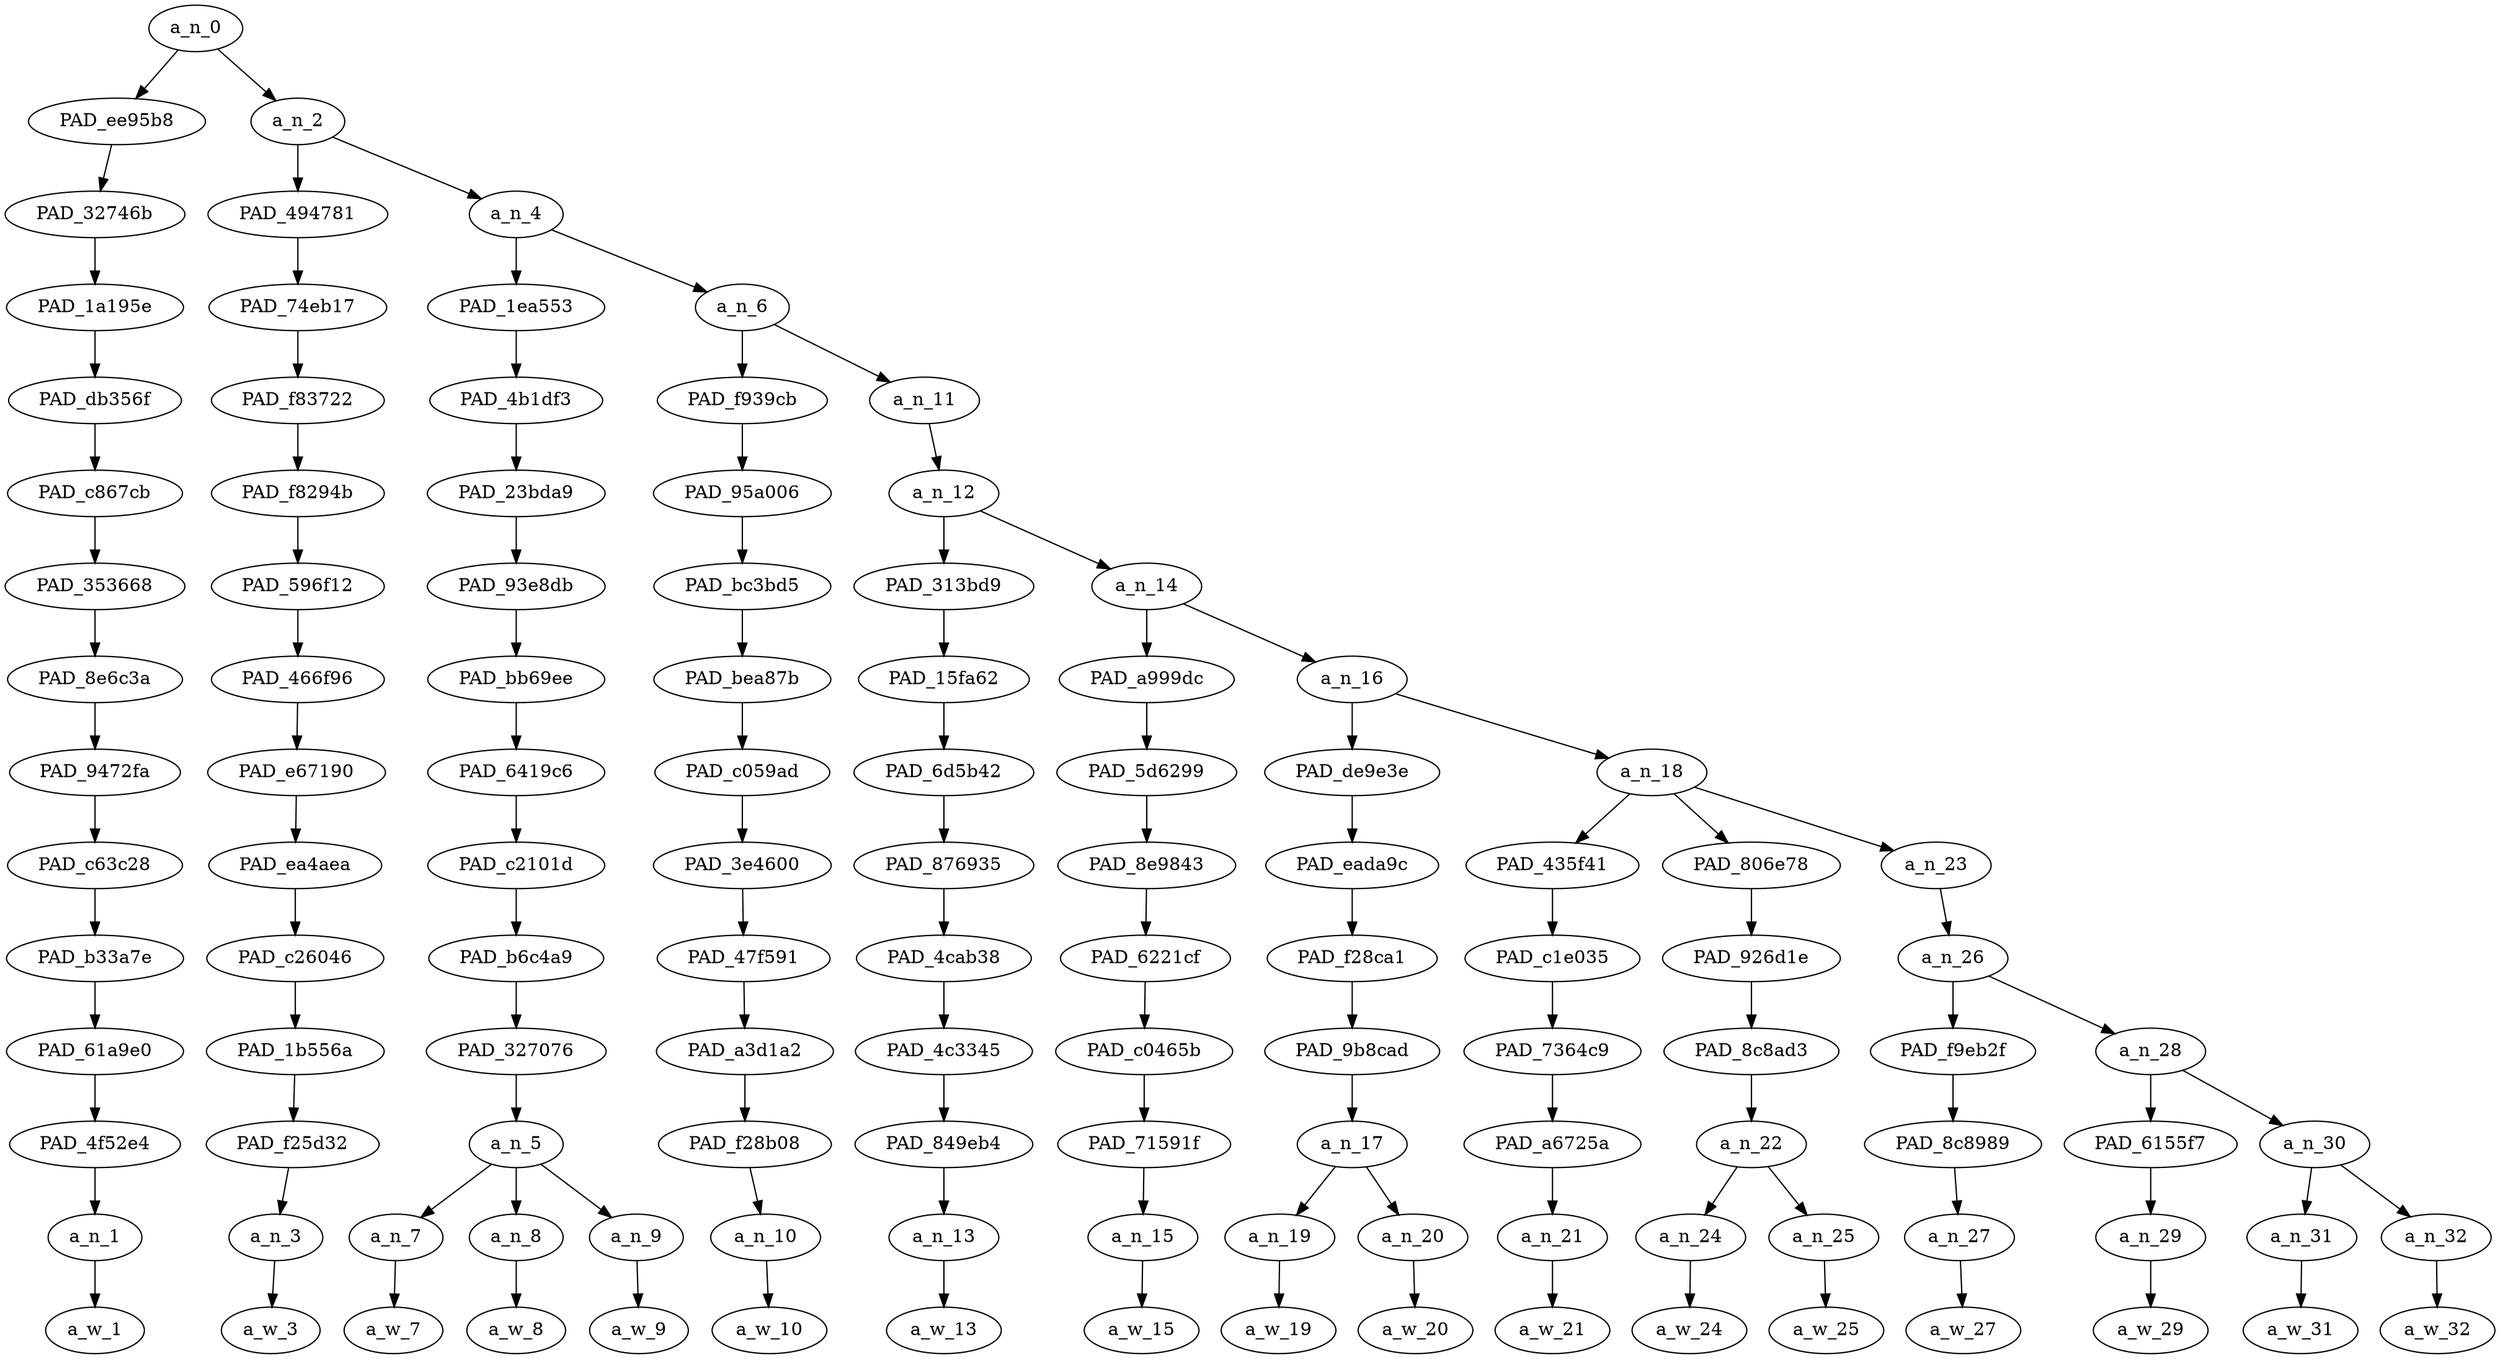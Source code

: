strict digraph "" {
	a_n_0	[div_dir=1,
		index=0,
		level=14,
		pos="1.3929036458333333,14!",
		text_span="[0, 1, 2, 3, 4, 5, 6, 7, 8, 9, 10, 11, 12, 13, 14, 15, 16]",
		value=1.00000000];
	PAD_ee95b8	[div_dir=1,
		index=0,
		level=13,
		pos="0.0,13!",
		text_span="[0]",
		value=0.20081540];
	a_n_0 -> PAD_ee95b8;
	a_n_2	[div_dir=1,
		index=1,
		level=13,
		pos="2.7858072916666665,13!",
		text_span="[1, 2, 3, 4, 5, 6, 7, 8, 9, 10, 11, 12, 13, 14, 15, 16]",
		value=0.79870789];
	a_n_0 -> a_n_2;
	PAD_32746b	[div_dir=1,
		index=0,
		level=12,
		pos="0.0,12!",
		text_span="[0]",
		value=0.20081540];
	PAD_ee95b8 -> PAD_32746b;
	PAD_1a195e	[div_dir=1,
		index=0,
		level=11,
		pos="0.0,11!",
		text_span="[0]",
		value=0.20081540];
	PAD_32746b -> PAD_1a195e;
	PAD_db356f	[div_dir=1,
		index=0,
		level=10,
		pos="0.0,10!",
		text_span="[0]",
		value=0.20081540];
	PAD_1a195e -> PAD_db356f;
	PAD_c867cb	[div_dir=1,
		index=0,
		level=9,
		pos="0.0,9!",
		text_span="[0]",
		value=0.20081540];
	PAD_db356f -> PAD_c867cb;
	PAD_353668	[div_dir=1,
		index=0,
		level=8,
		pos="0.0,8!",
		text_span="[0]",
		value=0.20081540];
	PAD_c867cb -> PAD_353668;
	PAD_8e6c3a	[div_dir=1,
		index=0,
		level=7,
		pos="0.0,7!",
		text_span="[0]",
		value=0.20081540];
	PAD_353668 -> PAD_8e6c3a;
	PAD_9472fa	[div_dir=1,
		index=0,
		level=6,
		pos="0.0,6!",
		text_span="[0]",
		value=0.20081540];
	PAD_8e6c3a -> PAD_9472fa;
	PAD_c63c28	[div_dir=1,
		index=0,
		level=5,
		pos="0.0,5!",
		text_span="[0]",
		value=0.20081540];
	PAD_9472fa -> PAD_c63c28;
	PAD_b33a7e	[div_dir=1,
		index=0,
		level=4,
		pos="0.0,4!",
		text_span="[0]",
		value=0.20081540];
	PAD_c63c28 -> PAD_b33a7e;
	PAD_61a9e0	[div_dir=1,
		index=0,
		level=3,
		pos="0.0,3!",
		text_span="[0]",
		value=0.20081540];
	PAD_b33a7e -> PAD_61a9e0;
	PAD_4f52e4	[div_dir=1,
		index=0,
		level=2,
		pos="0.0,2!",
		text_span="[0]",
		value=0.20081540];
	PAD_61a9e0 -> PAD_4f52e4;
	a_n_1	[div_dir=1,
		index=0,
		level=1,
		pos="0.0,1!",
		text_span="[0]",
		value=0.20081540];
	PAD_4f52e4 -> a_n_1;
	a_w_1	[div_dir=0,
		index=0,
		level=0,
		pos="0,0!",
		text_span="[0]",
		value=atomaweapon];
	a_n_1 -> a_w_1;
	PAD_494781	[div_dir=-1,
		index=1,
		level=12,
		pos="1.0,12!",
		text_span="[1]",
		value=0.02840351];
	a_n_2 -> PAD_494781;
	a_n_4	[div_dir=1,
		index=2,
		level=12,
		pos="4.571614583333333,12!",
		text_span="[2, 3, 4, 5, 6, 7, 8, 9, 10, 11, 12, 13, 14, 15, 16]",
		value=0.76989814];
	a_n_2 -> a_n_4;
	PAD_74eb17	[div_dir=-1,
		index=1,
		level=11,
		pos="1.0,11!",
		text_span="[1]",
		value=0.02840351];
	PAD_494781 -> PAD_74eb17;
	PAD_f83722	[div_dir=-1,
		index=1,
		level=10,
		pos="1.0,10!",
		text_span="[1]",
		value=0.02840351];
	PAD_74eb17 -> PAD_f83722;
	PAD_f8294b	[div_dir=-1,
		index=1,
		level=9,
		pos="1.0,9!",
		text_span="[1]",
		value=0.02840351];
	PAD_f83722 -> PAD_f8294b;
	PAD_596f12	[div_dir=-1,
		index=1,
		level=8,
		pos="1.0,8!",
		text_span="[1]",
		value=0.02840351];
	PAD_f8294b -> PAD_596f12;
	PAD_466f96	[div_dir=-1,
		index=1,
		level=7,
		pos="1.0,7!",
		text_span="[1]",
		value=0.02840351];
	PAD_596f12 -> PAD_466f96;
	PAD_e67190	[div_dir=-1,
		index=1,
		level=6,
		pos="1.0,6!",
		text_span="[1]",
		value=0.02840351];
	PAD_466f96 -> PAD_e67190;
	PAD_ea4aea	[div_dir=-1,
		index=1,
		level=5,
		pos="1.0,5!",
		text_span="[1]",
		value=0.02840351];
	PAD_e67190 -> PAD_ea4aea;
	PAD_c26046	[div_dir=-1,
		index=1,
		level=4,
		pos="1.0,4!",
		text_span="[1]",
		value=0.02840351];
	PAD_ea4aea -> PAD_c26046;
	PAD_1b556a	[div_dir=-1,
		index=1,
		level=3,
		pos="1.0,3!",
		text_span="[1]",
		value=0.02840351];
	PAD_c26046 -> PAD_1b556a;
	PAD_f25d32	[div_dir=-1,
		index=1,
		level=2,
		pos="1.0,2!",
		text_span="[1]",
		value=0.02840351];
	PAD_1b556a -> PAD_f25d32;
	a_n_3	[div_dir=-1,
		index=1,
		level=1,
		pos="1.0,1!",
		text_span="[1]",
		value=0.02840351];
	PAD_f25d32 -> a_n_3;
	a_w_3	[div_dir=0,
		index=1,
		level=0,
		pos="1,0!",
		text_span="[1]",
		value=is];
	a_n_3 -> a_w_3;
	PAD_1ea553	[div_dir=1,
		index=2,
		level=11,
		pos="3.0,11!",
		text_span="[2, 3, 4]",
		value=0.34712597];
	a_n_4 -> PAD_1ea553;
	a_n_6	[div_dir=1,
		index=3,
		level=11,
		pos="6.143229166666666,11!",
		text_span="[5, 6, 7, 8, 9, 10, 11, 12, 13, 14, 15, 16]",
		value=0.42234138];
	a_n_4 -> a_n_6;
	PAD_4b1df3	[div_dir=1,
		index=2,
		level=10,
		pos="3.0,10!",
		text_span="[2, 3, 4]",
		value=0.34712597];
	PAD_1ea553 -> PAD_4b1df3;
	PAD_23bda9	[div_dir=1,
		index=2,
		level=9,
		pos="3.0,9!",
		text_span="[2, 3, 4]",
		value=0.34712597];
	PAD_4b1df3 -> PAD_23bda9;
	PAD_93e8db	[div_dir=1,
		index=2,
		level=8,
		pos="3.0,8!",
		text_span="[2, 3, 4]",
		value=0.34712597];
	PAD_23bda9 -> PAD_93e8db;
	PAD_bb69ee	[div_dir=1,
		index=2,
		level=7,
		pos="3.0,7!",
		text_span="[2, 3, 4]",
		value=0.34712597];
	PAD_93e8db -> PAD_bb69ee;
	PAD_6419c6	[div_dir=1,
		index=2,
		level=6,
		pos="3.0,6!",
		text_span="[2, 3, 4]",
		value=0.34712597];
	PAD_bb69ee -> PAD_6419c6;
	PAD_c2101d	[div_dir=1,
		index=2,
		level=5,
		pos="3.0,5!",
		text_span="[2, 3, 4]",
		value=0.34712597];
	PAD_6419c6 -> PAD_c2101d;
	PAD_b6c4a9	[div_dir=1,
		index=2,
		level=4,
		pos="3.0,4!",
		text_span="[2, 3, 4]",
		value=0.34712597];
	PAD_c2101d -> PAD_b6c4a9;
	PAD_327076	[div_dir=1,
		index=2,
		level=3,
		pos="3.0,3!",
		text_span="[2, 3, 4]",
		value=0.34712597];
	PAD_b6c4a9 -> PAD_327076;
	a_n_5	[div_dir=1,
		index=2,
		level=2,
		pos="3.0,2!",
		text_span="[2, 3, 4]",
		value=0.34712597];
	PAD_327076 -> a_n_5;
	a_n_7	[div_dir=1,
		index=2,
		level=1,
		pos="2.0,1!",
		text_span="[2]",
		value=0.03420700];
	a_n_5 -> a_n_7;
	a_n_8	[div_dir=1,
		index=3,
		level=1,
		pos="3.0,1!",
		text_span="[3]",
		value=0.12453664];
	a_n_5 -> a_n_8;
	a_n_9	[div_dir=1,
		index=4,
		level=1,
		pos="4.0,1!",
		text_span="[4]",
		value=0.18794051];
	a_n_5 -> a_n_9;
	a_w_7	[div_dir=0,
		index=2,
		level=0,
		pos="2,0!",
		text_span="[2]",
		value=a];
	a_n_7 -> a_w_7;
	a_w_8	[div_dir=0,
		index=3,
		level=0,
		pos="3,0!",
		text_span="[3]",
		value=puny];
	a_n_8 -> a_w_8;
	a_w_9	[div_dir=0,
		index=4,
		level=0,
		pos="4,0!",
		text_span="[4]",
		value=faggot];
	a_n_9 -> a_w_9;
	PAD_f939cb	[div_dir=1,
		index=3,
		level=10,
		pos="5.0,10!",
		text_span="[5]",
		value=0.03246132];
	a_n_6 -> PAD_f939cb;
	a_n_11	[div_dir=1,
		index=4,
		level=10,
		pos="7.286458333333333,10!",
		text_span="[6, 7, 8, 9, 10, 11, 12, 13, 14, 15, 16]",
		value=0.38966191];
	a_n_6 -> a_n_11;
	PAD_95a006	[div_dir=1,
		index=3,
		level=9,
		pos="5.0,9!",
		text_span="[5]",
		value=0.03246132];
	PAD_f939cb -> PAD_95a006;
	PAD_bc3bd5	[div_dir=1,
		index=3,
		level=8,
		pos="5.0,8!",
		text_span="[5]",
		value=0.03246132];
	PAD_95a006 -> PAD_bc3bd5;
	PAD_bea87b	[div_dir=1,
		index=3,
		level=7,
		pos="5.0,7!",
		text_span="[5]",
		value=0.03246132];
	PAD_bc3bd5 -> PAD_bea87b;
	PAD_c059ad	[div_dir=1,
		index=3,
		level=6,
		pos="5.0,6!",
		text_span="[5]",
		value=0.03246132];
	PAD_bea87b -> PAD_c059ad;
	PAD_3e4600	[div_dir=1,
		index=3,
		level=5,
		pos="5.0,5!",
		text_span="[5]",
		value=0.03246132];
	PAD_c059ad -> PAD_3e4600;
	PAD_47f591	[div_dir=1,
		index=3,
		level=4,
		pos="5.0,4!",
		text_span="[5]",
		value=0.03246132];
	PAD_3e4600 -> PAD_47f591;
	PAD_a3d1a2	[div_dir=1,
		index=3,
		level=3,
		pos="5.0,3!",
		text_span="[5]",
		value=0.03246132];
	PAD_47f591 -> PAD_a3d1a2;
	PAD_f28b08	[div_dir=1,
		index=3,
		level=2,
		pos="5.0,2!",
		text_span="[5]",
		value=0.03246132];
	PAD_a3d1a2 -> PAD_f28b08;
	a_n_10	[div_dir=1,
		index=5,
		level=1,
		pos="5.0,1!",
		text_span="[5]",
		value=0.03246132];
	PAD_f28b08 -> a_n_10;
	a_w_10	[div_dir=0,
		index=5,
		level=0,
		pos="5,0!",
		text_span="[5]",
		value=trying];
	a_n_10 -> a_w_10;
	a_n_12	[div_dir=1,
		index=4,
		level=9,
		pos="7.286458333333333,9!",
		text_span="[6, 7, 8, 9, 10, 11, 12, 13, 14, 15, 16]",
		value=0.38948713];
	a_n_11 -> a_n_12;
	PAD_313bd9	[div_dir=1,
		index=4,
		level=8,
		pos="6.0,8!",
		text_span="[6]",
		value=0.01773803];
	a_n_12 -> PAD_313bd9;
	a_n_14	[div_dir=1,
		index=5,
		level=8,
		pos="8.572916666666666,8!",
		text_span="[7, 8, 9, 10, 11, 12, 13, 14, 15, 16]",
		value=0.37157432];
	a_n_12 -> a_n_14;
	PAD_15fa62	[div_dir=1,
		index=4,
		level=7,
		pos="6.0,7!",
		text_span="[6]",
		value=0.01773803];
	PAD_313bd9 -> PAD_15fa62;
	PAD_6d5b42	[div_dir=1,
		index=4,
		level=6,
		pos="6.0,6!",
		text_span="[6]",
		value=0.01773803];
	PAD_15fa62 -> PAD_6d5b42;
	PAD_876935	[div_dir=1,
		index=4,
		level=5,
		pos="6.0,5!",
		text_span="[6]",
		value=0.01773803];
	PAD_6d5b42 -> PAD_876935;
	PAD_4cab38	[div_dir=1,
		index=4,
		level=4,
		pos="6.0,4!",
		text_span="[6]",
		value=0.01773803];
	PAD_876935 -> PAD_4cab38;
	PAD_4c3345	[div_dir=1,
		index=4,
		level=3,
		pos="6.0,3!",
		text_span="[6]",
		value=0.01773803];
	PAD_4cab38 -> PAD_4c3345;
	PAD_849eb4	[div_dir=1,
		index=4,
		level=2,
		pos="6.0,2!",
		text_span="[6]",
		value=0.01773803];
	PAD_4c3345 -> PAD_849eb4;
	a_n_13	[div_dir=1,
		index=6,
		level=1,
		pos="6.0,1!",
		text_span="[6]",
		value=0.01773803];
	PAD_849eb4 -> a_n_13;
	a_w_13	[div_dir=0,
		index=6,
		level=0,
		pos="6,0!",
		text_span="[6]",
		value=to];
	a_n_13 -> a_w_13;
	PAD_a999dc	[div_dir=-1,
		index=5,
		level=7,
		pos="7.0,7!",
		text_span="[7]",
		value=0.01962486];
	a_n_14 -> PAD_a999dc;
	a_n_16	[div_dir=1,
		index=6,
		level=7,
		pos="10.145833333333332,7!",
		text_span="[8, 9, 10, 11, 12, 13, 14, 15, 16]",
		value=0.35177718];
	a_n_14 -> a_n_16;
	PAD_5d6299	[div_dir=-1,
		index=5,
		level=6,
		pos="7.0,6!",
		text_span="[7]",
		value=0.01962486];
	PAD_a999dc -> PAD_5d6299;
	PAD_8e9843	[div_dir=-1,
		index=5,
		level=5,
		pos="7.0,5!",
		text_span="[7]",
		value=0.01962486];
	PAD_5d6299 -> PAD_8e9843;
	PAD_6221cf	[div_dir=-1,
		index=5,
		level=4,
		pos="7.0,4!",
		text_span="[7]",
		value=0.01962486];
	PAD_8e9843 -> PAD_6221cf;
	PAD_c0465b	[div_dir=-1,
		index=5,
		level=3,
		pos="7.0,3!",
		text_span="[7]",
		value=0.01962486];
	PAD_6221cf -> PAD_c0465b;
	PAD_71591f	[div_dir=-1,
		index=5,
		level=2,
		pos="7.0,2!",
		text_span="[7]",
		value=0.01962486];
	PAD_c0465b -> PAD_71591f;
	a_n_15	[div_dir=-1,
		index=7,
		level=1,
		pos="7.0,1!",
		text_span="[7]",
		value=0.01962486];
	PAD_71591f -> a_n_15;
	a_w_15	[div_dir=0,
		index=7,
		level=0,
		pos="7,0!",
		text_span="[7]",
		value=be];
	a_n_15 -> a_w_15;
	PAD_de9e3e	[div_dir=1,
		index=6,
		level=6,
		pos="8.5,6!",
		text_span="[8, 9]",
		value=0.08843267];
	a_n_16 -> PAD_de9e3e;
	a_n_18	[div_dir=1,
		index=7,
		level=6,
		pos="11.791666666666666,6!",
		text_span="[10, 11, 12, 13, 14, 15, 16]",
		value=0.26314821];
	a_n_16 -> a_n_18;
	PAD_eada9c	[div_dir=1,
		index=6,
		level=5,
		pos="8.5,5!",
		text_span="[8, 9]",
		value=0.08843267];
	PAD_de9e3e -> PAD_eada9c;
	PAD_f28ca1	[div_dir=1,
		index=6,
		level=4,
		pos="8.5,4!",
		text_span="[8, 9]",
		value=0.08843267];
	PAD_eada9c -> PAD_f28ca1;
	PAD_9b8cad	[div_dir=1,
		index=6,
		level=3,
		pos="8.5,3!",
		text_span="[8, 9]",
		value=0.08843267];
	PAD_f28ca1 -> PAD_9b8cad;
	a_n_17	[div_dir=1,
		index=6,
		level=2,
		pos="8.5,2!",
		text_span="[8, 9]",
		value=0.08843267];
	PAD_9b8cad -> a_n_17;
	a_n_19	[div_dir=-1,
		index=8,
		level=1,
		pos="8.0,1!",
		text_span="[8]",
		value=0.03282510];
	a_n_17 -> a_n_19;
	a_n_20	[div_dir=1,
		index=9,
		level=1,
		pos="9.0,1!",
		text_span="[9]",
		value=0.05536476];
	a_n_17 -> a_n_20;
	a_w_19	[div_dir=0,
		index=8,
		level=0,
		pos="8,0!",
		text_span="[8]",
		value=big];
	a_n_19 -> a_w_19;
	a_w_20	[div_dir=0,
		index=9,
		level=0,
		pos="9,0!",
		text_span="[9]",
		value=shit];
	a_n_20 -> a_w_20;
	PAD_435f41	[div_dir=-1,
		index=7,
		level=5,
		pos="10.0,5!",
		text_span="[10]",
		value=0.03171047];
	a_n_18 -> PAD_435f41;
	PAD_806e78	[div_dir=1,
		index=8,
		level=5,
		pos="11.5,5!",
		text_span="[11, 12]",
		value=0.12524775];
	a_n_18 -> PAD_806e78;
	a_n_23	[div_dir=1,
		index=9,
		level=5,
		pos="13.875,5!",
		text_span="[13, 14, 15, 16]",
		value=0.10609387];
	a_n_18 -> a_n_23;
	PAD_c1e035	[div_dir=-1,
		index=7,
		level=4,
		pos="10.0,4!",
		text_span="[10]",
		value=0.03171047];
	PAD_435f41 -> PAD_c1e035;
	PAD_7364c9	[div_dir=-1,
		index=7,
		level=3,
		pos="10.0,3!",
		text_span="[10]",
		value=0.03171047];
	PAD_c1e035 -> PAD_7364c9;
	PAD_a6725a	[div_dir=-1,
		index=7,
		level=2,
		pos="10.0,2!",
		text_span="[10]",
		value=0.03171047];
	PAD_7364c9 -> PAD_a6725a;
	a_n_21	[div_dir=-1,
		index=10,
		level=1,
		pos="10.0,1!",
		text_span="[10]",
		value=0.03171047];
	PAD_a6725a -> a_n_21;
	a_w_21	[div_dir=0,
		index=10,
		level=0,
		pos="10,0!",
		text_span="[10]",
		value=asking];
	a_n_21 -> a_w_21;
	PAD_926d1e	[div_dir=1,
		index=8,
		level=4,
		pos="11.5,4!",
		text_span="[11, 12]",
		value=0.12524775];
	PAD_806e78 -> PAD_926d1e;
	PAD_8c8ad3	[div_dir=1,
		index=8,
		level=3,
		pos="11.5,3!",
		text_span="[11, 12]",
		value=0.12524775];
	PAD_926d1e -> PAD_8c8ad3;
	a_n_22	[div_dir=1,
		index=8,
		level=2,
		pos="11.5,2!",
		text_span="[11, 12]",
		value=0.12524775];
	PAD_8c8ad3 -> a_n_22;
	a_n_24	[div_dir=1,
		index=11,
		level=1,
		pos="11.0,1!",
		text_span="[11]",
		value=0.09923825];
	a_n_22 -> a_n_24;
	a_n_25	[div_dir=-1,
		index=12,
		level=1,
		pos="12.0,1!",
		text_span="[12]",
		value=0.02596552];
	a_n_22 -> a_n_25;
	a_w_24	[div_dir=0,
		index=11,
		level=0,
		pos="11,0!",
		text_span="[11]",
		value=billshit];
	a_n_24 -> a_w_24;
	a_w_25	[div_dir=0,
		index=12,
		level=0,
		pos="12,0!",
		text_span="[12]",
		value=questions];
	a_n_25 -> a_w_25;
	a_n_26	[div_dir=1,
		index=9,
		level=4,
		pos="13.875,4!",
		text_span="[13, 14, 15, 16]",
		value=0.10598222];
	a_n_23 -> a_n_26;
	PAD_f9eb2f	[div_dir=1,
		index=9,
		level=3,
		pos="13.0,3!",
		text_span="[13]",
		value=0.01751848];
	a_n_26 -> PAD_f9eb2f;
	a_n_28	[div_dir=1,
		index=10,
		level=3,
		pos="14.75,3!",
		text_span="[14, 15, 16]",
		value=0.08835210];
	a_n_26 -> a_n_28;
	PAD_8c8989	[div_dir=1,
		index=9,
		level=2,
		pos="13.0,2!",
		text_span="[13]",
		value=0.01751848];
	PAD_f9eb2f -> PAD_8c8989;
	a_n_27	[div_dir=1,
		index=13,
		level=1,
		pos="13.0,1!",
		text_span="[13]",
		value=0.01751848];
	PAD_8c8989 -> a_n_27;
	a_w_27	[div_dir=0,
		index=13,
		level=0,
		pos="13,0!",
		text_span="[13]",
		value=to1];
	a_n_27 -> a_w_27;
	PAD_6155f7	[div_dir=1,
		index=10,
		level=2,
		pos="14.0,2!",
		text_span="[14]",
		value=0.02714978];
	a_n_28 -> PAD_6155f7;
	a_n_30	[div_dir=1,
		index=11,
		level=2,
		pos="15.5,2!",
		text_span="[15, 16]",
		value=0.06108116];
	a_n_28 -> a_n_30;
	a_n_29	[div_dir=1,
		index=14,
		level=1,
		pos="14.0,1!",
		text_span="[14]",
		value=0.02714978];
	PAD_6155f7 -> a_n_29;
	a_w_29	[div_dir=0,
		index=14,
		level=0,
		pos="14,0!",
		text_span="[14]",
		value=dodge];
	a_n_29 -> a_w_29;
	a_n_31	[div_dir=1,
		index=15,
		level=1,
		pos="15.0,1!",
		text_span="[15]",
		value=0.02129990];
	a_n_30 -> a_n_31;
	a_n_32	[div_dir=1,
		index=16,
		level=1,
		pos="16.0,1!",
		text_span="[16]",
		value=0.03969340];
	a_n_30 -> a_n_32;
	a_w_31	[div_dir=0,
		index=15,
		level=0,
		pos="15,0!",
		text_span="[15]",
		value=the];
	a_n_31 -> a_w_31;
	a_w_32	[div_dir=0,
		index=16,
		level=0,
		pos="16,0!",
		text_span="[16]",
		value=subject];
	a_n_32 -> a_w_32;
}
